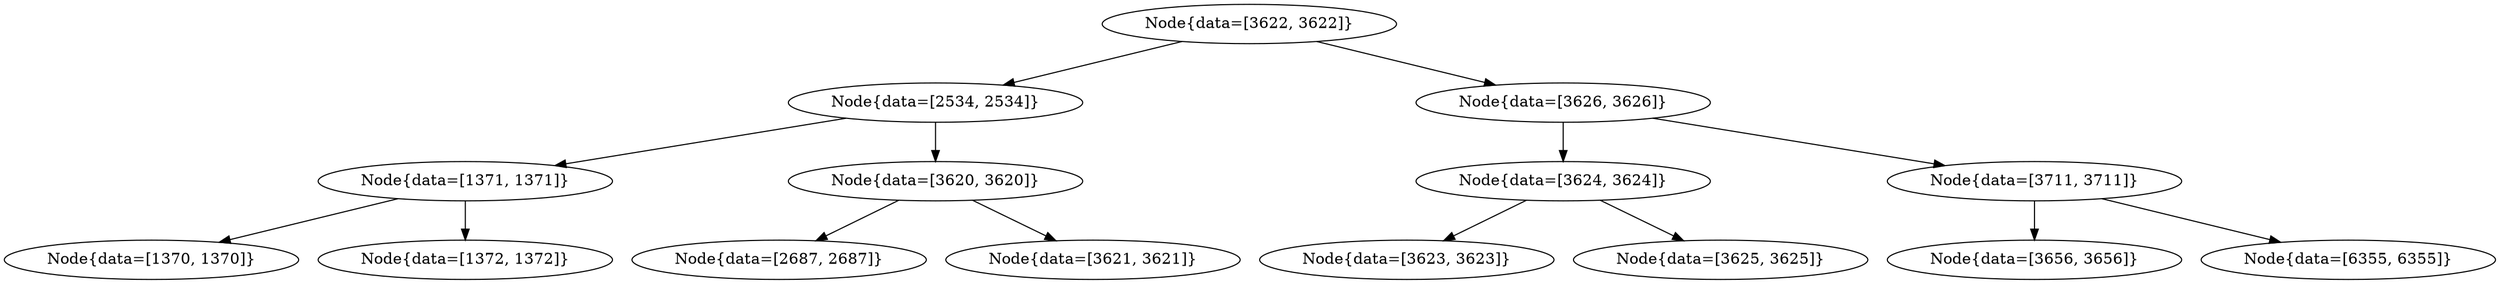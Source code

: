 digraph G{
2012265532 [label="Node{data=[3622, 3622]}"]
2012265532 -> 1542955796
1542955796 [label="Node{data=[2534, 2534]}"]
1542955796 -> 1527841569
1527841569 [label="Node{data=[1371, 1371]}"]
1527841569 -> 874124405
874124405 [label="Node{data=[1370, 1370]}"]
1527841569 -> 1190748054
1190748054 [label="Node{data=[1372, 1372]}"]
1542955796 -> 552643422
552643422 [label="Node{data=[3620, 3620]}"]
552643422 -> 1932242026
1932242026 [label="Node{data=[2687, 2687]}"]
552643422 -> 393656262
393656262 [label="Node{data=[3621, 3621]}"]
2012265532 -> 461332305
461332305 [label="Node{data=[3626, 3626]}"]
461332305 -> 1047571771
1047571771 [label="Node{data=[3624, 3624]}"]
1047571771 -> 278269539
278269539 [label="Node{data=[3623, 3623]}"]
1047571771 -> 855393072
855393072 [label="Node{data=[3625, 3625]}"]
461332305 -> 1402472425
1402472425 [label="Node{data=[3711, 3711]}"]
1402472425 -> 1757045204
1757045204 [label="Node{data=[3656, 3656]}"]
1402472425 -> 1224712118
1224712118 [label="Node{data=[6355, 6355]}"]
}
